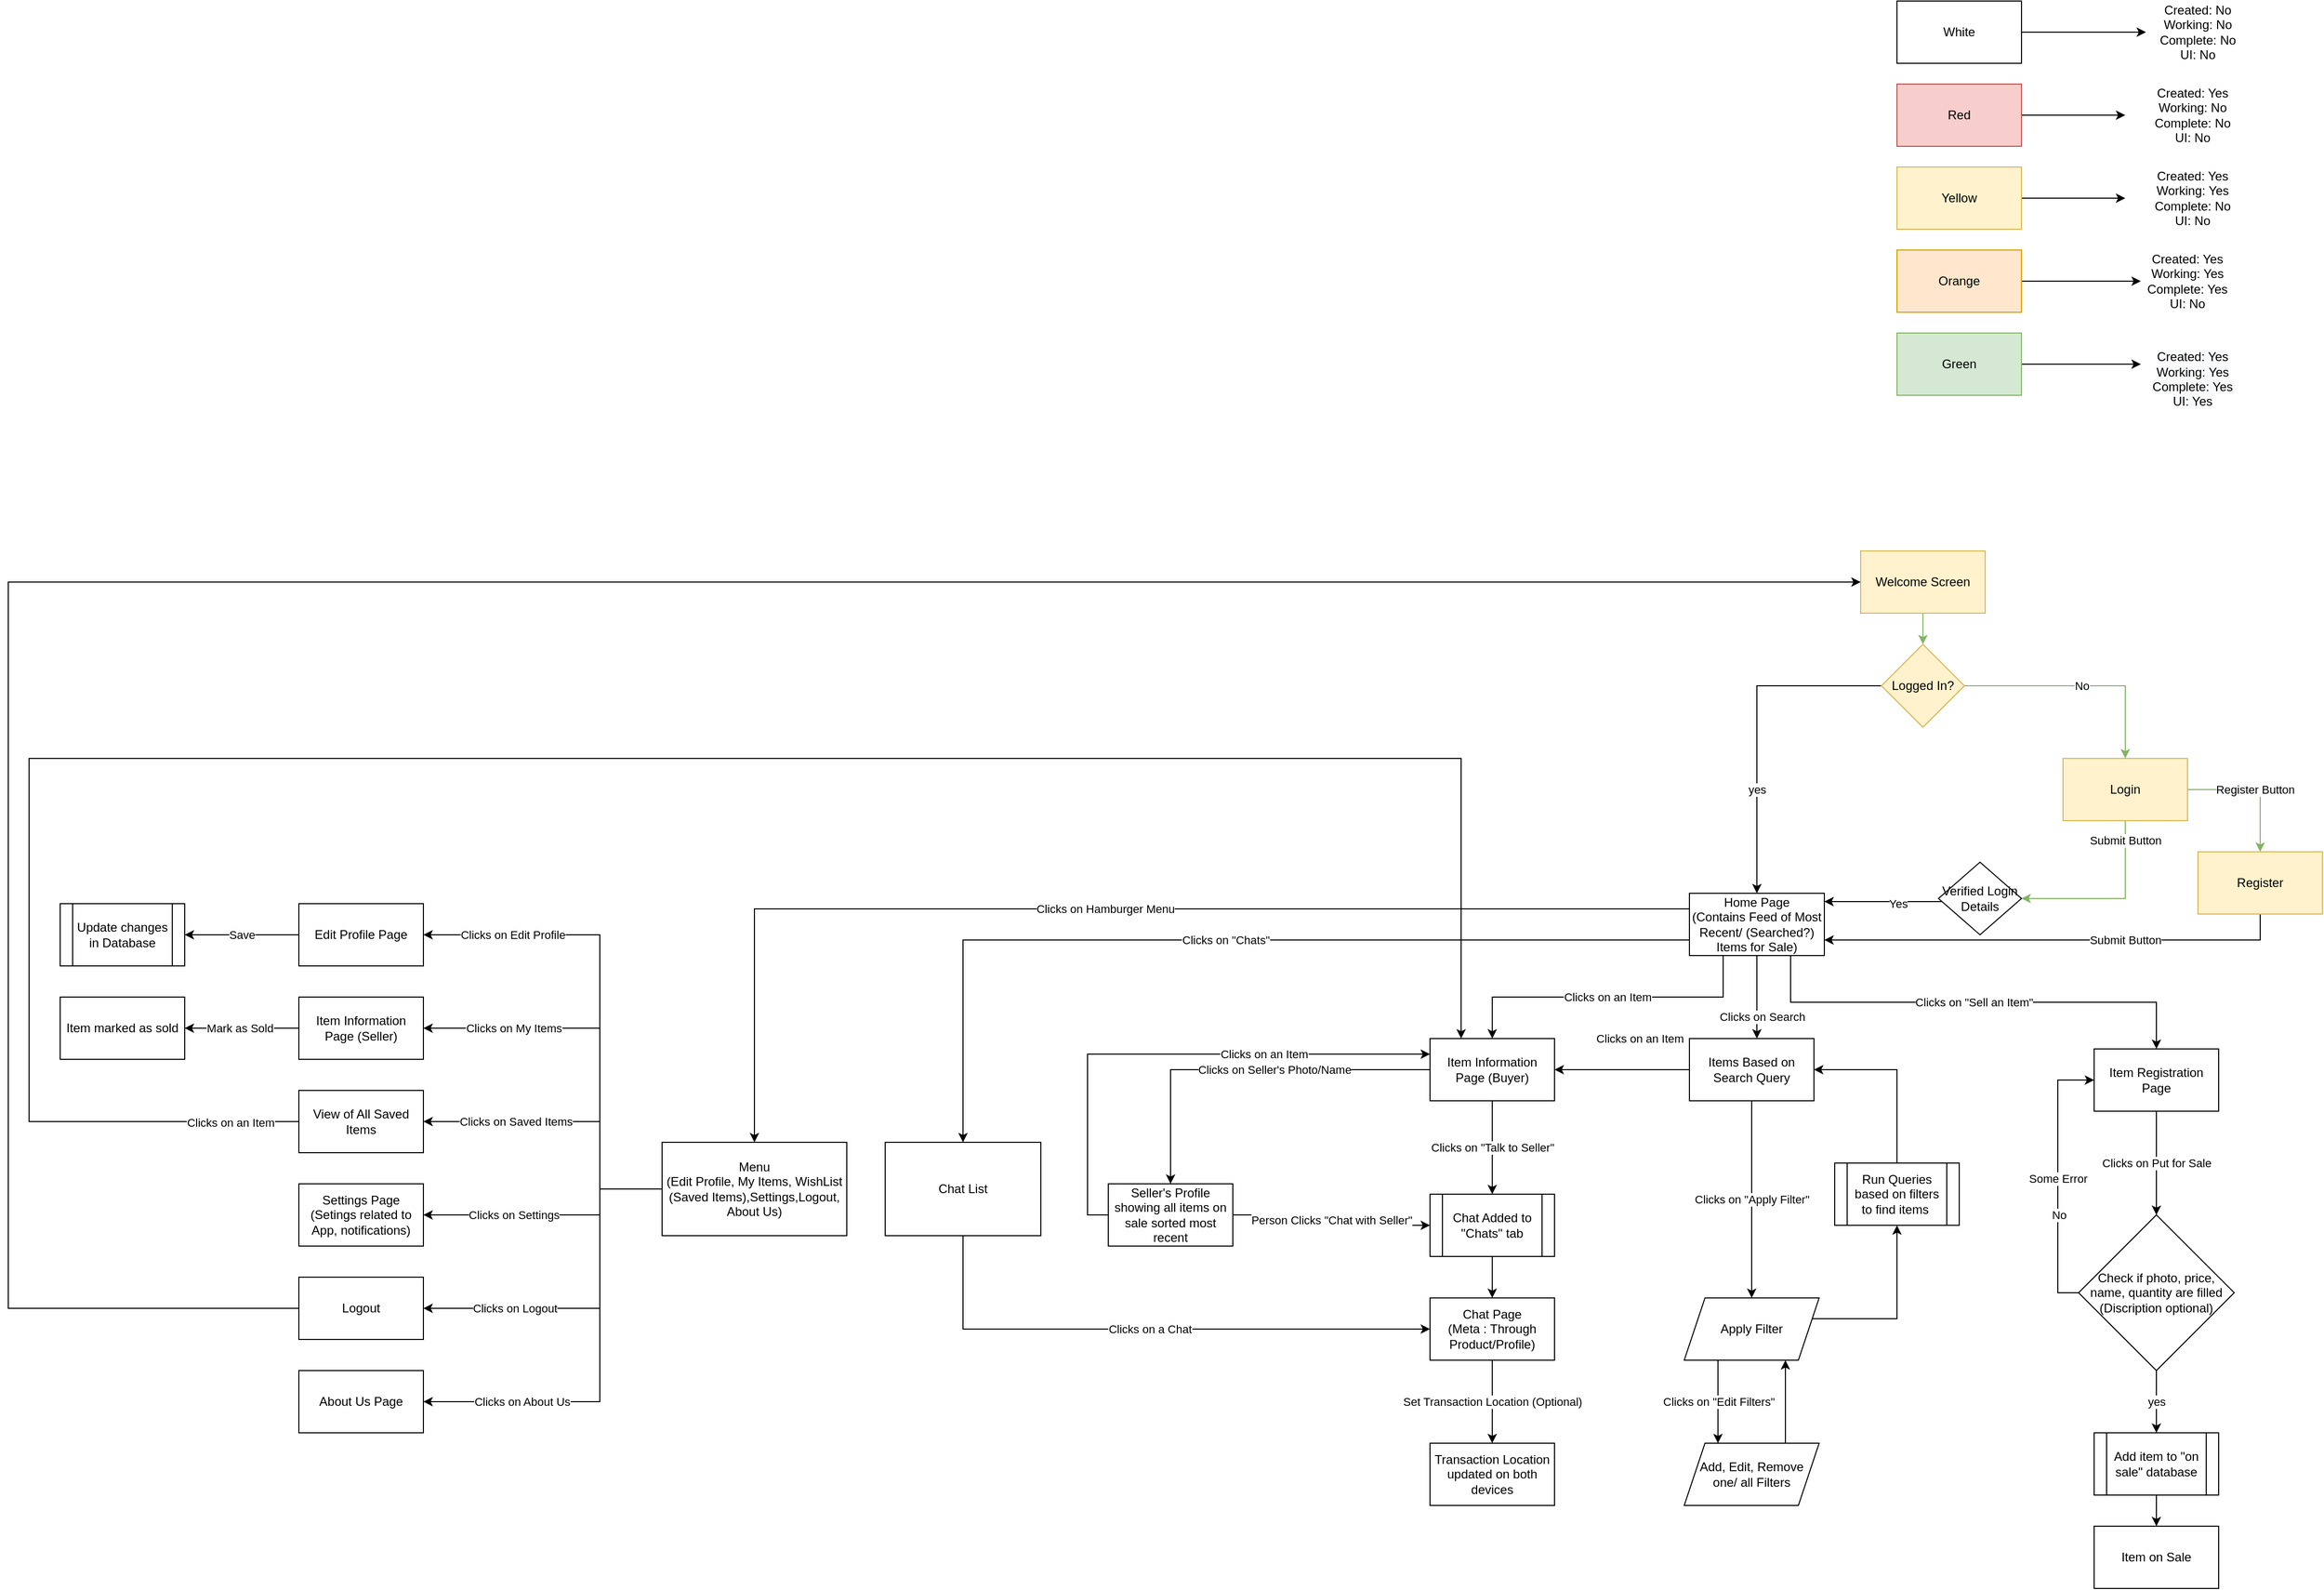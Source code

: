 <mxfile version="13.10.2" type="device"><diagram id="nl7cZI7mf52er1nXQrtJ" name="Page-1"><mxGraphModel dx="2909" dy="1767" grid="1" gridSize="10" guides="1" tooltips="1" connect="1" arrows="1" fold="1" page="1" pageScale="1" pageWidth="850" pageHeight="1100" math="0" shadow="0"><root><mxCell id="0"/><mxCell id="1" parent="0"/><mxCell id="i3TUYRT6fMul7prELH4Q-9" style="edgeStyle=orthogonalEdgeStyle;rounded=0;orthogonalLoop=1;jettySize=auto;html=1;exitX=0.5;exitY=1;exitDx=0;exitDy=0;fillColor=#d5e8d4;strokeColor=#82b366;" parent="1" source="i3TUYRT6fMul7prELH4Q-8" target="i3TUYRT6fMul7prELH4Q-10" edge="1"><mxGeometry relative="1" as="geometry"><mxPoint x="425" y="180" as="targetPoint"/></mxGeometry></mxCell><mxCell id="i3TUYRT6fMul7prELH4Q-8" value="Welcome Screen" style="rounded=0;whiteSpace=wrap;html=1;fillColor=#fff2cc;strokeColor=#d6b656;" parent="1" vertex="1"><mxGeometry x="365" y="-40" width="120" height="60" as="geometry"/></mxCell><mxCell id="i3TUYRT6fMul7prELH4Q-12" value="yes" style="edgeStyle=orthogonalEdgeStyle;rounded=0;orthogonalLoop=1;jettySize=auto;html=1;exitX=0;exitY=0.5;exitDx=0;exitDy=0;" parent="1" source="i3TUYRT6fMul7prELH4Q-10" target="i3TUYRT6fMul7prELH4Q-13" edge="1"><mxGeometry x="0.375" relative="1" as="geometry"><mxPoint x="270" y="320" as="targetPoint"/><mxPoint as="offset"/></mxGeometry></mxCell><mxCell id="i3TUYRT6fMul7prELH4Q-14" value="No" style="edgeStyle=orthogonalEdgeStyle;rounded=0;orthogonalLoop=1;jettySize=auto;html=1;exitX=1;exitY=0.5;exitDx=0;exitDy=0;fillColor=#d5e8d4;strokeColor=#82b366;" parent="1" source="i3TUYRT6fMul7prELH4Q-10" target="i3TUYRT6fMul7prELH4Q-15" edge="1"><mxGeometry relative="1" as="geometry"><mxPoint x="620" y="190" as="targetPoint"/></mxGeometry></mxCell><mxCell id="i3TUYRT6fMul7prELH4Q-10" value="Logged In?" style="rhombus;whiteSpace=wrap;html=1;fillColor=#fff2cc;strokeColor=#d6b656;" parent="1" vertex="1"><mxGeometry x="385" y="50" width="80" height="80" as="geometry"/></mxCell><mxCell id="i3TUYRT6fMul7prELH4Q-20" value="Clicks on an Item" style="edgeStyle=orthogonalEdgeStyle;rounded=0;orthogonalLoop=1;jettySize=auto;html=1;exitX=0.25;exitY=1;exitDx=0;exitDy=0;" parent="1" source="i3TUYRT6fMul7prELH4Q-13" target="i3TUYRT6fMul7prELH4Q-21" edge="1"><mxGeometry relative="1" as="geometry"><mxPoint x="90" y="460" as="targetPoint"/></mxGeometry></mxCell><mxCell id="i3TUYRT6fMul7prELH4Q-33" value="Clicks on &quot;Sell an Item&quot;" style="edgeStyle=orthogonalEdgeStyle;rounded=0;orthogonalLoop=1;jettySize=auto;html=1;exitX=0.75;exitY=1;exitDx=0;exitDy=0;" parent="1" source="i3TUYRT6fMul7prELH4Q-13" target="i3TUYRT6fMul7prELH4Q-34" edge="1"><mxGeometry relative="1" as="geometry"><mxPoint x="265" y="440" as="targetPoint"/></mxGeometry></mxCell><mxCell id="i3TUYRT6fMul7prELH4Q-46" value="Clicks on Hamburger Menu" style="edgeStyle=orthogonalEdgeStyle;rounded=0;orthogonalLoop=1;jettySize=auto;html=1;exitX=0;exitY=0.25;exitDx=0;exitDy=0;" parent="1" source="i3TUYRT6fMul7prELH4Q-13" target="i3TUYRT6fMul7prELH4Q-47" edge="1"><mxGeometry relative="1" as="geometry"><mxPoint x="-638" y="490" as="targetPoint"/></mxGeometry></mxCell><mxCell id="i3TUYRT6fMul7prELH4Q-48" value="Clicks on Search" style="edgeStyle=orthogonalEdgeStyle;rounded=0;orthogonalLoop=1;jettySize=auto;html=1;exitX=0.5;exitY=1;exitDx=0;exitDy=0;" parent="1" source="i3TUYRT6fMul7prELH4Q-13" target="mam4yUgcCt4x5qhE74ee-4" edge="1"><mxGeometry x="0.478" y="5" relative="1" as="geometry"><mxPoint x="320" y="500" as="targetPoint"/><Array as="points"><mxPoint x="265" y="400"/><mxPoint x="265" y="400"/></Array><mxPoint as="offset"/></mxGeometry></mxCell><mxCell id="i3TUYRT6fMul7prELH4Q-49" value="Clicks on &quot;Chats&quot;" style="edgeStyle=orthogonalEdgeStyle;rounded=0;orthogonalLoop=1;jettySize=auto;html=1;exitX=0;exitY=0.75;exitDx=0;exitDy=0;" parent="1" source="i3TUYRT6fMul7prELH4Q-13" target="i3TUYRT6fMul7prELH4Q-50" edge="1"><mxGeometry relative="1" as="geometry"><mxPoint x="-780" y="530" as="targetPoint"/></mxGeometry></mxCell><mxCell id="i3TUYRT6fMul7prELH4Q-13" value="Home Page&lt;br&gt;(Contains Feed of Most Recent/ (Searched?) Items for Sale)" style="rounded=0;whiteSpace=wrap;html=1;" parent="1" vertex="1"><mxGeometry x="200" y="290" width="130" height="60" as="geometry"/></mxCell><mxCell id="i3TUYRT6fMul7prELH4Q-16" value="Register Button" style="edgeStyle=orthogonalEdgeStyle;rounded=0;orthogonalLoop=1;jettySize=auto;html=1;exitX=1;exitY=0.5;exitDx=0;exitDy=0;fillColor=#d5e8d4;strokeColor=#82b366;" parent="1" source="i3TUYRT6fMul7prELH4Q-15" target="i3TUYRT6fMul7prELH4Q-17" edge="1"><mxGeometry relative="1" as="geometry"><mxPoint x="720" y="190" as="targetPoint"/></mxGeometry></mxCell><mxCell id="i3TUYRT6fMul7prELH4Q-18" value="Submit Button" style="edgeStyle=orthogonalEdgeStyle;rounded=0;orthogonalLoop=1;jettySize=auto;html=1;exitX=0.5;exitY=1;exitDx=0;exitDy=0;fillColor=#d5e8d4;strokeColor=#82b366;" parent="1" source="i3TUYRT6fMul7prELH4Q-15" target="mam4yUgcCt4x5qhE74ee-15" edge="1"><mxGeometry x="-0.784" relative="1" as="geometry"><mxPoint x="480" y="290" as="targetPoint"/><Array as="points"><mxPoint x="620" y="295"/></Array><mxPoint as="offset"/></mxGeometry></mxCell><mxCell id="i3TUYRT6fMul7prELH4Q-15" value="Login" style="rounded=0;whiteSpace=wrap;html=1;fillColor=#fff2cc;strokeColor=#d6b656;" parent="1" vertex="1"><mxGeometry x="560" y="160" width="120" height="60" as="geometry"/></mxCell><mxCell id="i3TUYRT6fMul7prELH4Q-19" value="Submit Button" style="edgeStyle=orthogonalEdgeStyle;rounded=0;orthogonalLoop=1;jettySize=auto;html=1;exitX=0.5;exitY=1;exitDx=0;exitDy=0;entryX=1;entryY=0.75;entryDx=0;entryDy=0;" parent="1" source="i3TUYRT6fMul7prELH4Q-17" target="i3TUYRT6fMul7prELH4Q-13" edge="1"><mxGeometry x="-0.303" relative="1" as="geometry"><mxPoint as="offset"/></mxGeometry></mxCell><mxCell id="i3TUYRT6fMul7prELH4Q-17" value="Register" style="rounded=0;whiteSpace=wrap;html=1;fillColor=#fff2cc;strokeColor=#d6b656;" parent="1" vertex="1"><mxGeometry x="690" y="250" width="120" height="60" as="geometry"/></mxCell><mxCell id="i3TUYRT6fMul7prELH4Q-22" value="Clicks on &quot;Talk to Seller&quot;" style="edgeStyle=orthogonalEdgeStyle;rounded=0;orthogonalLoop=1;jettySize=auto;html=1;exitX=0.5;exitY=1;exitDx=0;exitDy=0;" parent="1" source="i3TUYRT6fMul7prELH4Q-21" target="i3TUYRT6fMul7prELH4Q-25" edge="1"><mxGeometry relative="1" as="geometry"><mxPoint x="90" y="610" as="targetPoint"/></mxGeometry></mxCell><mxCell id="i3TUYRT6fMul7prELH4Q-29" value="Clicks on Seller's Photo/Name" style="edgeStyle=orthogonalEdgeStyle;rounded=0;orthogonalLoop=1;jettySize=auto;html=1;exitX=0;exitY=0.5;exitDx=0;exitDy=0;" parent="1" source="i3TUYRT6fMul7prELH4Q-21" target="i3TUYRT6fMul7prELH4Q-30" edge="1"><mxGeometry x="-0.167" relative="1" as="geometry"><mxPoint x="-90" y="590" as="targetPoint"/><mxPoint as="offset"/></mxGeometry></mxCell><mxCell id="i3TUYRT6fMul7prELH4Q-21" value="Item Information Page (Buyer)" style="rounded=0;whiteSpace=wrap;html=1;" parent="1" vertex="1"><mxGeometry x="-50" y="430" width="120" height="60" as="geometry"/></mxCell><mxCell id="i3TUYRT6fMul7prELH4Q-26" style="edgeStyle=orthogonalEdgeStyle;rounded=0;orthogonalLoop=1;jettySize=auto;html=1;exitX=0.5;exitY=1;exitDx=0;exitDy=0;" parent="1" source="i3TUYRT6fMul7prELH4Q-25" target="i3TUYRT6fMul7prELH4Q-27" edge="1"><mxGeometry relative="1" as="geometry"><mxPoint x="90" y="700" as="targetPoint"/></mxGeometry></mxCell><mxCell id="i3TUYRT6fMul7prELH4Q-25" value="Chat Added to &quot;Chats&quot; tab" style="shape=process;whiteSpace=wrap;html=1;backgroundOutline=1;" parent="1" vertex="1"><mxGeometry x="-50" y="580" width="120" height="60" as="geometry"/></mxCell><mxCell id="i3TUYRT6fMul7prELH4Q-53" value="Set Transaction Location (Optional)" style="edgeStyle=orthogonalEdgeStyle;rounded=0;orthogonalLoop=1;jettySize=auto;html=1;exitX=0.5;exitY=1;exitDx=0;exitDy=0;" parent="1" source="i3TUYRT6fMul7prELH4Q-27" target="i3TUYRT6fMul7prELH4Q-58" edge="1"><mxGeometry relative="1" as="geometry"><mxPoint x="89.857" y="850" as="targetPoint"/></mxGeometry></mxCell><mxCell id="i3TUYRT6fMul7prELH4Q-27" value="Chat Page&lt;br&gt;(Meta : Through Product/Profile)" style="rounded=0;whiteSpace=wrap;html=1;" parent="1" vertex="1"><mxGeometry x="-50" y="680" width="120" height="60" as="geometry"/></mxCell><mxCell id="i3TUYRT6fMul7prELH4Q-31" value="Person Clicks &quot;Chat with Seller&quot;" style="edgeStyle=orthogonalEdgeStyle;rounded=0;orthogonalLoop=1;jettySize=auto;html=1;exitX=1;exitY=0.5;exitDx=0;exitDy=0;entryX=0;entryY=0.5;entryDx=0;entryDy=0;" parent="1" source="i3TUYRT6fMul7prELH4Q-30" target="i3TUYRT6fMul7prELH4Q-25" edge="1"><mxGeometry relative="1" as="geometry"/></mxCell><mxCell id="i3TUYRT6fMul7prELH4Q-32" value="Clicks on an Item" style="edgeStyle=orthogonalEdgeStyle;rounded=0;orthogonalLoop=1;jettySize=auto;html=1;exitX=0;exitY=0.5;exitDx=0;exitDy=0;entryX=0;entryY=0.25;entryDx=0;entryDy=0;" parent="1" source="i3TUYRT6fMul7prELH4Q-30" target="i3TUYRT6fMul7prELH4Q-21" edge="1"><mxGeometry x="0.366" relative="1" as="geometry"><mxPoint as="offset"/></mxGeometry></mxCell><mxCell id="i3TUYRT6fMul7prELH4Q-30" value="Seller's Profile showing all items on sale sorted most recent" style="rounded=0;whiteSpace=wrap;html=1;" parent="1" vertex="1"><mxGeometry x="-360" y="570" width="120" height="60" as="geometry"/></mxCell><mxCell id="i3TUYRT6fMul7prELH4Q-35" value="Clicks on Put for Sale" style="edgeStyle=orthogonalEdgeStyle;rounded=0;orthogonalLoop=1;jettySize=auto;html=1;exitX=0.5;exitY=1;exitDx=0;exitDy=0;" parent="1" source="i3TUYRT6fMul7prELH4Q-34" target="i3TUYRT6fMul7prELH4Q-36" edge="1"><mxGeometry relative="1" as="geometry"><mxPoint x="520" y="600" as="targetPoint"/></mxGeometry></mxCell><mxCell id="i3TUYRT6fMul7prELH4Q-34" value="Item Registration Page" style="rounded=0;whiteSpace=wrap;html=1;" parent="1" vertex="1"><mxGeometry x="590" y="440" width="120" height="60" as="geometry"/></mxCell><mxCell id="i3TUYRT6fMul7prELH4Q-37" value="Some Error" style="edgeStyle=orthogonalEdgeStyle;rounded=0;orthogonalLoop=1;jettySize=auto;html=1;exitX=0;exitY=0.5;exitDx=0;exitDy=0;entryX=0;entryY=0.5;entryDx=0;entryDy=0;" parent="1" source="i3TUYRT6fMul7prELH4Q-36" target="i3TUYRT6fMul7prELH4Q-34" edge="1"><mxGeometry relative="1" as="geometry"/></mxCell><mxCell id="i3TUYRT6fMul7prELH4Q-38" value="No" style="edgeLabel;html=1;align=center;verticalAlign=middle;resizable=0;points=[];" parent="i3TUYRT6fMul7prELH4Q-37" vertex="1" connectable="0"><mxGeometry x="-0.27" y="-1" relative="1" as="geometry"><mxPoint as="offset"/></mxGeometry></mxCell><mxCell id="i3TUYRT6fMul7prELH4Q-39" value="yes" style="edgeStyle=orthogonalEdgeStyle;rounded=0;orthogonalLoop=1;jettySize=auto;html=1;entryX=0.5;entryY=0;entryDx=0;entryDy=0;" parent="1" source="i3TUYRT6fMul7prELH4Q-36" target="i3TUYRT6fMul7prELH4Q-43" edge="1"><mxGeometry relative="1" as="geometry"><mxPoint x="450" y="870" as="targetPoint"/></mxGeometry></mxCell><mxCell id="i3TUYRT6fMul7prELH4Q-36" value="Check if photo, price, name, quantity are filled (Discription optional)" style="rhombus;whiteSpace=wrap;html=1;" parent="1" vertex="1"><mxGeometry x="575" y="600" width="150" height="150" as="geometry"/></mxCell><mxCell id="i3TUYRT6fMul7prELH4Q-44" style="edgeStyle=orthogonalEdgeStyle;rounded=0;orthogonalLoop=1;jettySize=auto;html=1;exitX=0.5;exitY=1;exitDx=0;exitDy=0;" parent="1" source="i3TUYRT6fMul7prELH4Q-43" target="i3TUYRT6fMul7prELH4Q-45" edge="1"><mxGeometry relative="1" as="geometry"><mxPoint x="450" y="1080" as="targetPoint"/></mxGeometry></mxCell><mxCell id="i3TUYRT6fMul7prELH4Q-43" value="Add item to &quot;on sale&quot; database" style="shape=process;whiteSpace=wrap;html=1;backgroundOutline=1;" parent="1" vertex="1"><mxGeometry x="590" y="810" width="120" height="60" as="geometry"/></mxCell><mxCell id="i3TUYRT6fMul7prELH4Q-45" value="Item on Sale" style="rounded=0;whiteSpace=wrap;html=1;" parent="1" vertex="1"><mxGeometry x="590" y="900" width="120" height="60" as="geometry"/></mxCell><mxCell id="i3TUYRT6fMul7prELH4Q-59" value="Clicks on My Items" style="edgeStyle=orthogonalEdgeStyle;rounded=0;orthogonalLoop=1;jettySize=auto;html=1;exitX=0;exitY=0.5;exitDx=0;exitDy=0;entryX=1;entryY=0.5;entryDx=0;entryDy=0;" parent="1" source="i3TUYRT6fMul7prELH4Q-47" target="i3TUYRT6fMul7prELH4Q-60" edge="1"><mxGeometry x="0.549" relative="1" as="geometry"><mxPoint x="-781" y="770" as="targetPoint"/><Array as="points"><mxPoint x="-850" y="575"/><mxPoint x="-850" y="420"/></Array><mxPoint as="offset"/></mxGeometry></mxCell><mxCell id="mam4yUgcCt4x5qhE74ee-26" value="Clicks on Edit Profile" style="edgeStyle=orthogonalEdgeStyle;rounded=0;orthogonalLoop=1;jettySize=auto;html=1;entryX=1;entryY=0.5;entryDx=0;entryDy=0;exitX=0;exitY=0.5;exitDx=0;exitDy=0;" parent="1" source="i3TUYRT6fMul7prELH4Q-47" target="mam4yUgcCt4x5qhE74ee-25" edge="1"><mxGeometry x="0.64" relative="1" as="geometry"><Array as="points"><mxPoint x="-850" y="575"/><mxPoint x="-850" y="330"/></Array><mxPoint as="offset"/></mxGeometry></mxCell><mxCell id="mam4yUgcCt4x5qhE74ee-32" value="Clicks on Saved Items" style="edgeStyle=orthogonalEdgeStyle;rounded=0;orthogonalLoop=1;jettySize=auto;html=1;entryX=1;entryY=0.5;entryDx=0;entryDy=0;" parent="1" source="i3TUYRT6fMul7prELH4Q-47" target="mam4yUgcCt4x5qhE74ee-31" edge="1"><mxGeometry x="0.396" relative="1" as="geometry"><Array as="points"><mxPoint x="-850" y="575"/><mxPoint x="-850" y="510"/></Array><mxPoint as="offset"/></mxGeometry></mxCell><mxCell id="mam4yUgcCt4x5qhE74ee-35" value="Clicks on Settings" style="edgeStyle=orthogonalEdgeStyle;rounded=0;orthogonalLoop=1;jettySize=auto;html=1;" parent="1" source="i3TUYRT6fMul7prELH4Q-47" target="mam4yUgcCt4x5qhE74ee-36" edge="1"><mxGeometry x="0.319" relative="1" as="geometry"><mxPoint x="-1020" y="620" as="targetPoint"/><Array as="points"><mxPoint x="-850" y="575"/><mxPoint x="-850" y="600"/></Array><mxPoint as="offset"/></mxGeometry></mxCell><mxCell id="mam4yUgcCt4x5qhE74ee-37" value="Clicks on Logout" style="edgeStyle=orthogonalEdgeStyle;rounded=0;orthogonalLoop=1;jettySize=auto;html=1;" parent="1" source="i3TUYRT6fMul7prELH4Q-47" target="mam4yUgcCt4x5qhE74ee-38" edge="1"><mxGeometry x="0.492" relative="1" as="geometry"><mxPoint x="-1020" y="730" as="targetPoint"/><Array as="points"><mxPoint x="-850" y="575"/></Array><mxPoint as="offset"/></mxGeometry></mxCell><mxCell id="mam4yUgcCt4x5qhE74ee-40" value="Clicks on About Us" style="edgeStyle=orthogonalEdgeStyle;rounded=0;orthogonalLoop=1;jettySize=auto;html=1;" parent="1" source="i3TUYRT6fMul7prELH4Q-47" target="mam4yUgcCt4x5qhE74ee-41" edge="1"><mxGeometry x="0.566" relative="1" as="geometry"><mxPoint x="-1020" y="780" as="targetPoint"/><Array as="points"><mxPoint x="-850" y="575"/><mxPoint x="-850" y="780"/></Array><mxPoint as="offset"/></mxGeometry></mxCell><mxCell id="i3TUYRT6fMul7prELH4Q-47" value="Menu&lt;br&gt;(Edit Profile,&amp;nbsp;My Items, WishList (Saved Items),Settings,Logout, About Us)" style="rounded=0;whiteSpace=wrap;html=1;" parent="1" vertex="1"><mxGeometry x="-790" y="530" width="178" height="90" as="geometry"/></mxCell><mxCell id="i3TUYRT6fMul7prELH4Q-51" value="Clicks on a Chat" style="edgeStyle=orthogonalEdgeStyle;rounded=0;orthogonalLoop=1;jettySize=auto;html=1;entryX=0;entryY=0.5;entryDx=0;entryDy=0;exitX=0.5;exitY=1;exitDx=0;exitDy=0;" parent="1" source="i3TUYRT6fMul7prELH4Q-50" target="i3TUYRT6fMul7prELH4Q-27" edge="1"><mxGeometry relative="1" as="geometry"><mxPoint x="-685" y="720" as="targetPoint"/><Array as="points"><mxPoint x="-500" y="710"/></Array></mxGeometry></mxCell><mxCell id="i3TUYRT6fMul7prELH4Q-50" value="Chat List" style="rounded=0;whiteSpace=wrap;html=1;" parent="1" vertex="1"><mxGeometry x="-575" y="530" width="150" height="90" as="geometry"/></mxCell><mxCell id="i3TUYRT6fMul7prELH4Q-58" value="Transaction Location updated on both devices" style="rounded=0;whiteSpace=wrap;html=1;" parent="1" vertex="1"><mxGeometry x="-50.003" y="820" width="120" height="60" as="geometry"/></mxCell><mxCell id="i3TUYRT6fMul7prELH4Q-61" value="Mark as Sold" style="edgeStyle=orthogonalEdgeStyle;rounded=0;orthogonalLoop=1;jettySize=auto;html=1;exitX=0;exitY=0.5;exitDx=0;exitDy=0;entryX=1;entryY=0.5;entryDx=0;entryDy=0;" parent="1" source="i3TUYRT6fMul7prELH4Q-60" target="i3TUYRT6fMul7prELH4Q-62" edge="1"><mxGeometry x="0.037" relative="1" as="geometry"><mxPoint x="-781" y="970" as="targetPoint"/><mxPoint as="offset"/></mxGeometry></mxCell><mxCell id="i3TUYRT6fMul7prELH4Q-60" value="Item Information Page (Seller)" style="rounded=0;whiteSpace=wrap;html=1;" parent="1" vertex="1"><mxGeometry x="-1140" y="390" width="120" height="60" as="geometry"/></mxCell><mxCell id="i3TUYRT6fMul7prELH4Q-62" value="Item marked as sold&lt;br&gt;" style="rounded=0;whiteSpace=wrap;html=1;" parent="1" vertex="1"><mxGeometry x="-1370" y="390" width="120" height="60" as="geometry"/></mxCell><mxCell id="mam4yUgcCt4x5qhE74ee-5" style="edgeStyle=orthogonalEdgeStyle;rounded=0;orthogonalLoop=1;jettySize=auto;html=1;" parent="1" source="mam4yUgcCt4x5qhE74ee-4" edge="1"><mxGeometry relative="1" as="geometry"><mxPoint x="70" y="460" as="targetPoint"/><Array as="points"><mxPoint x="70" y="460"/></Array></mxGeometry></mxCell><mxCell id="mam4yUgcCt4x5qhE74ee-6" value="Clicks on an Item&lt;br&gt;" style="edgeLabel;html=1;align=center;verticalAlign=middle;resizable=0;points=[];" parent="mam4yUgcCt4x5qhE74ee-5" vertex="1" connectable="0"><mxGeometry x="-0.282" y="-15" relative="1" as="geometry"><mxPoint x="-2" y="-15" as="offset"/></mxGeometry></mxCell><mxCell id="mam4yUgcCt4x5qhE74ee-8" value="Clicks on &quot;Apply Filter&quot;" style="edgeStyle=orthogonalEdgeStyle;rounded=0;orthogonalLoop=1;jettySize=auto;html=1;" parent="1" source="mam4yUgcCt4x5qhE74ee-4" target="mam4yUgcCt4x5qhE74ee-7" edge="1"><mxGeometry relative="1" as="geometry"/></mxCell><mxCell id="mam4yUgcCt4x5qhE74ee-4" value="Items Based on Search Query" style="rounded=0;whiteSpace=wrap;html=1;" parent="1" vertex="1"><mxGeometry x="200" y="430" width="120" height="60" as="geometry"/></mxCell><mxCell id="mam4yUgcCt4x5qhE74ee-9" style="edgeStyle=orthogonalEdgeStyle;rounded=0;orthogonalLoop=1;jettySize=auto;html=1;" parent="1" source="mam4yUgcCt4x5qhE74ee-7" target="mam4yUgcCt4x5qhE74ee-20" edge="1"><mxGeometry relative="1" as="geometry"><mxPoint x="400" y="580" as="targetPoint"/><Array as="points"><mxPoint x="400" y="700"/></Array></mxGeometry></mxCell><mxCell id="mam4yUgcCt4x5qhE74ee-13" value="Clicks on &quot;Edit Filters&quot;" style="edgeStyle=orthogonalEdgeStyle;rounded=0;orthogonalLoop=1;jettySize=auto;html=1;exitX=0.25;exitY=1;exitDx=0;exitDy=0;entryX=0.25;entryY=0;entryDx=0;entryDy=0;" parent="1" source="mam4yUgcCt4x5qhE74ee-7" target="mam4yUgcCt4x5qhE74ee-12" edge="1"><mxGeometry relative="1" as="geometry"><Array as="points"><mxPoint x="228" y="780"/><mxPoint x="228" y="780"/></Array></mxGeometry></mxCell><mxCell id="mam4yUgcCt4x5qhE74ee-7" value="Apply Filter" style="shape=parallelogram;perimeter=parallelogramPerimeter;whiteSpace=wrap;html=1;fixedSize=1;rounded=0;" parent="1" vertex="1"><mxGeometry x="195" y="680" width="130" height="60" as="geometry"/></mxCell><mxCell id="mam4yUgcCt4x5qhE74ee-24" style="edgeStyle=orthogonalEdgeStyle;rounded=0;orthogonalLoop=1;jettySize=auto;html=1;entryX=0.75;entryY=1;entryDx=0;entryDy=0;exitX=0.75;exitY=0;exitDx=0;exitDy=0;" parent="1" source="mam4yUgcCt4x5qhE74ee-12" target="mam4yUgcCt4x5qhE74ee-7" edge="1"><mxGeometry relative="1" as="geometry"><mxPoint x="293" y="810" as="sourcePoint"/><Array as="points"><mxPoint x="293" y="810"/><mxPoint x="293" y="810"/></Array></mxGeometry></mxCell><mxCell id="mam4yUgcCt4x5qhE74ee-12" value="Add, Edit, Remove&lt;br&gt;one/ all Filters" style="shape=parallelogram;perimeter=parallelogramPerimeter;whiteSpace=wrap;html=1;fixedSize=1;rounded=0;" parent="1" vertex="1"><mxGeometry x="195" y="820" width="130" height="60" as="geometry"/></mxCell><mxCell id="mam4yUgcCt4x5qhE74ee-16" value="" style="edgeStyle=orthogonalEdgeStyle;rounded=0;orthogonalLoop=1;jettySize=auto;html=1;" parent="1" source="mam4yUgcCt4x5qhE74ee-15" edge="1"><mxGeometry relative="1" as="geometry"><mxPoint x="330" y="298" as="targetPoint"/><Array as="points"><mxPoint x="400" y="298"/><mxPoint x="400" y="298"/></Array></mxGeometry></mxCell><mxCell id="mam4yUgcCt4x5qhE74ee-19" value="Yes" style="edgeLabel;html=1;align=center;verticalAlign=middle;resizable=0;points=[];" parent="mam4yUgcCt4x5qhE74ee-16" vertex="1" connectable="0"><mxGeometry x="-0.234" y="2" relative="1" as="geometry"><mxPoint x="1" as="offset"/></mxGeometry></mxCell><mxCell id="mam4yUgcCt4x5qhE74ee-15" value="Verified Login Details" style="rhombus;whiteSpace=wrap;html=1;" parent="1" vertex="1"><mxGeometry x="440" y="260" width="80" height="70" as="geometry"/></mxCell><mxCell id="mam4yUgcCt4x5qhE74ee-23" style="edgeStyle=orthogonalEdgeStyle;rounded=0;orthogonalLoop=1;jettySize=auto;html=1;entryX=1;entryY=0.5;entryDx=0;entryDy=0;" parent="1" source="mam4yUgcCt4x5qhE74ee-20" target="mam4yUgcCt4x5qhE74ee-4" edge="1"><mxGeometry relative="1" as="geometry"><Array as="points"><mxPoint x="400" y="460"/></Array></mxGeometry></mxCell><mxCell id="mam4yUgcCt4x5qhE74ee-20" value="Run Queries based on filters to find items&amp;nbsp;" style="shape=process;whiteSpace=wrap;html=1;backgroundOutline=1;" parent="1" vertex="1"><mxGeometry x="340" y="550" width="120" height="60" as="geometry"/></mxCell><mxCell id="mam4yUgcCt4x5qhE74ee-28" value="Save" style="edgeStyle=orthogonalEdgeStyle;rounded=0;orthogonalLoop=1;jettySize=auto;html=1;" parent="1" source="mam4yUgcCt4x5qhE74ee-25" target="mam4yUgcCt4x5qhE74ee-27" edge="1"><mxGeometry relative="1" as="geometry"/></mxCell><mxCell id="mam4yUgcCt4x5qhE74ee-25" value="Edit Profile Page" style="whiteSpace=wrap;html=1;rounded=0;" parent="1" vertex="1"><mxGeometry x="-1140" y="300" width="120" height="60" as="geometry"/></mxCell><mxCell id="mam4yUgcCt4x5qhE74ee-27" value="Update changes in Database" style="shape=process;whiteSpace=wrap;html=1;backgroundOutline=1;rounded=0;" parent="1" vertex="1"><mxGeometry x="-1370" y="300" width="120" height="60" as="geometry"/></mxCell><mxCell id="mam4yUgcCt4x5qhE74ee-33" style="edgeStyle=orthogonalEdgeStyle;rounded=0;orthogonalLoop=1;jettySize=auto;html=1;entryX=0.25;entryY=0;entryDx=0;entryDy=0;" parent="1" source="mam4yUgcCt4x5qhE74ee-31" target="i3TUYRT6fMul7prELH4Q-21" edge="1"><mxGeometry relative="1" as="geometry"><mxPoint x="-20" y="160" as="targetPoint"/><Array as="points"><mxPoint x="-1400" y="510"/><mxPoint x="-1400" y="160"/><mxPoint x="-20" y="160"/></Array></mxGeometry></mxCell><mxCell id="mam4yUgcCt4x5qhE74ee-34" value="Clicks on an Item" style="edgeLabel;html=1;align=center;verticalAlign=middle;resizable=0;points=[];" parent="mam4yUgcCt4x5qhE74ee-33" vertex="1" connectable="0"><mxGeometry x="-0.941" y="1" relative="1" as="geometry"><mxPoint as="offset"/></mxGeometry></mxCell><mxCell id="mam4yUgcCt4x5qhE74ee-31" value="View of All Saved Items" style="rounded=0;whiteSpace=wrap;html=1;" parent="1" vertex="1"><mxGeometry x="-1140" y="480" width="120" height="60" as="geometry"/></mxCell><mxCell id="mam4yUgcCt4x5qhE74ee-36" value="Settings Page (Setings related to App, notifications)" style="rounded=0;whiteSpace=wrap;html=1;" parent="1" vertex="1"><mxGeometry x="-1140" y="570" width="120" height="60" as="geometry"/></mxCell><mxCell id="mam4yUgcCt4x5qhE74ee-39" style="edgeStyle=orthogonalEdgeStyle;rounded=0;orthogonalLoop=1;jettySize=auto;html=1;entryX=0;entryY=0.5;entryDx=0;entryDy=0;" parent="1" source="mam4yUgcCt4x5qhE74ee-38" target="i3TUYRT6fMul7prELH4Q-8" edge="1"><mxGeometry relative="1" as="geometry"><mxPoint x="-220" y="-40" as="targetPoint"/><Array as="points"><mxPoint x="-1420" y="690"/><mxPoint x="-1420" y="-10"/></Array></mxGeometry></mxCell><mxCell id="mam4yUgcCt4x5qhE74ee-38" value="Logout" style="rounded=0;whiteSpace=wrap;html=1;" parent="1" vertex="1"><mxGeometry x="-1140" y="660" width="120" height="60" as="geometry"/></mxCell><mxCell id="mam4yUgcCt4x5qhE74ee-41" value="About Us Page" style="rounded=0;whiteSpace=wrap;html=1;" parent="1" vertex="1"><mxGeometry x="-1140" y="750" width="120" height="60" as="geometry"/></mxCell><mxCell id="yNsp-J00cjVhTBWbxHOu-8" style="edgeStyle=orthogonalEdgeStyle;rounded=0;orthogonalLoop=1;jettySize=auto;html=1;exitX=1;exitY=0.5;exitDx=0;exitDy=0;" edge="1" parent="1" source="yNsp-J00cjVhTBWbxHOu-1" target="yNsp-J00cjVhTBWbxHOu-9"><mxGeometry relative="1" as="geometry"><mxPoint x="660" y="-540" as="targetPoint"/></mxGeometry></mxCell><mxCell id="yNsp-J00cjVhTBWbxHOu-1" value="White" style="rounded=0;whiteSpace=wrap;html=1;" vertex="1" parent="1"><mxGeometry x="400" y="-570" width="120" height="60" as="geometry"/></mxCell><mxCell id="yNsp-J00cjVhTBWbxHOu-10" style="edgeStyle=orthogonalEdgeStyle;rounded=0;orthogonalLoop=1;jettySize=auto;html=1;exitX=1;exitY=0.5;exitDx=0;exitDy=0;" edge="1" parent="1" source="yNsp-J00cjVhTBWbxHOu-2" target="yNsp-J00cjVhTBWbxHOu-11"><mxGeometry relative="1" as="geometry"><mxPoint x="640" y="-460" as="targetPoint"/></mxGeometry></mxCell><mxCell id="yNsp-J00cjVhTBWbxHOu-2" value="Red" style="rounded=0;whiteSpace=wrap;html=1;fillColor=#f8cecc;strokeColor=#b85450;" vertex="1" parent="1"><mxGeometry x="400" y="-490" width="120" height="60" as="geometry"/></mxCell><mxCell id="yNsp-J00cjVhTBWbxHOu-12" style="edgeStyle=orthogonalEdgeStyle;rounded=0;orthogonalLoop=1;jettySize=auto;html=1;exitX=1;exitY=0.5;exitDx=0;exitDy=0;" edge="1" parent="1" source="yNsp-J00cjVhTBWbxHOu-3" target="yNsp-J00cjVhTBWbxHOu-13"><mxGeometry relative="1" as="geometry"><mxPoint x="640" y="-380" as="targetPoint"/></mxGeometry></mxCell><mxCell id="yNsp-J00cjVhTBWbxHOu-3" value="Yellow" style="rounded=0;whiteSpace=wrap;html=1;fillColor=#fff2cc;strokeColor=#d6b656;" vertex="1" parent="1"><mxGeometry x="400" y="-410" width="120" height="60" as="geometry"/></mxCell><mxCell id="yNsp-J00cjVhTBWbxHOu-14" style="edgeStyle=orthogonalEdgeStyle;rounded=0;orthogonalLoop=1;jettySize=auto;html=1;exitX=1;exitY=0.5;exitDx=0;exitDy=0;" edge="1" parent="1" source="yNsp-J00cjVhTBWbxHOu-4" target="yNsp-J00cjVhTBWbxHOu-15"><mxGeometry relative="1" as="geometry"><mxPoint x="630" y="-300" as="targetPoint"/></mxGeometry></mxCell><mxCell id="yNsp-J00cjVhTBWbxHOu-4" value="Orange" style="rounded=0;whiteSpace=wrap;html=1;fillColor=#ffe6cc;strokeColor=#d79b00;" vertex="1" parent="1"><mxGeometry x="400" y="-330" width="120" height="60" as="geometry"/></mxCell><mxCell id="yNsp-J00cjVhTBWbxHOu-16" style="edgeStyle=orthogonalEdgeStyle;rounded=0;orthogonalLoop=1;jettySize=auto;html=1;exitX=1;exitY=0.5;exitDx=0;exitDy=0;" edge="1" parent="1" source="yNsp-J00cjVhTBWbxHOu-5" target="yNsp-J00cjVhTBWbxHOu-17"><mxGeometry relative="1" as="geometry"><mxPoint x="640" y="-220" as="targetPoint"/></mxGeometry></mxCell><mxCell id="yNsp-J00cjVhTBWbxHOu-5" value="Green" style="rounded=0;whiteSpace=wrap;html=1;fillColor=#d5e8d4;strokeColor=#82b366;" vertex="1" parent="1"><mxGeometry x="400" y="-250" width="120" height="60" as="geometry"/></mxCell><mxCell id="yNsp-J00cjVhTBWbxHOu-9" value="Created: No&lt;br&gt;Working: No&lt;br&gt;Complete: No&lt;br&gt;UI:&amp;nbsp;No" style="text;html=1;strokeColor=none;fillColor=none;align=center;verticalAlign=middle;whiteSpace=wrap;rounded=0;" vertex="1" parent="1"><mxGeometry x="640" y="-550" width="100" height="20" as="geometry"/></mxCell><mxCell id="yNsp-J00cjVhTBWbxHOu-11" value="Created: Yes&lt;br&gt;Working: No&lt;br&gt;Complete: No&lt;br&gt;UI:&amp;nbsp;No" style="text;html=1;strokeColor=none;fillColor=none;align=center;verticalAlign=middle;whiteSpace=wrap;rounded=0;" vertex="1" parent="1"><mxGeometry x="620" y="-470" width="130" height="20" as="geometry"/></mxCell><mxCell id="yNsp-J00cjVhTBWbxHOu-13" value="Created: Yes&lt;br&gt;Working: Yes&lt;br&gt;Complete: No&lt;br&gt;UI:&amp;nbsp;No" style="text;html=1;strokeColor=none;fillColor=none;align=center;verticalAlign=middle;whiteSpace=wrap;rounded=0;" vertex="1" parent="1"><mxGeometry x="620" y="-390" width="130" height="20" as="geometry"/></mxCell><mxCell id="yNsp-J00cjVhTBWbxHOu-15" value="Created: Yes&lt;br&gt;Working: Yes&lt;br&gt;Complete: Yes&lt;br&gt;UI:&amp;nbsp;No" style="text;html=1;strokeColor=none;fillColor=none;align=center;verticalAlign=middle;whiteSpace=wrap;rounded=0;" vertex="1" parent="1"><mxGeometry x="635" y="-310" width="90" height="20" as="geometry"/></mxCell><mxCell id="yNsp-J00cjVhTBWbxHOu-17" value="&lt;br&gt;&lt;br&gt;&lt;span style=&quot;color: rgb(0 , 0 , 0) ; font-family: &amp;#34;helvetica&amp;#34; ; font-size: 12px ; font-style: normal ; font-weight: 400 ; letter-spacing: normal ; text-align: center ; text-indent: 0px ; text-transform: none ; word-spacing: 0px ; background-color: rgb(248 , 249 , 250) ; display: inline ; float: none&quot;&gt;Created: Yes&lt;/span&gt;&lt;br style=&quot;color: rgb(0 , 0 , 0) ; font-family: &amp;#34;helvetica&amp;#34; ; font-size: 12px ; font-style: normal ; font-weight: 400 ; letter-spacing: normal ; text-align: center ; text-indent: 0px ; text-transform: none ; word-spacing: 0px ; background-color: rgb(248 , 249 , 250)&quot;&gt;&lt;span style=&quot;color: rgb(0 , 0 , 0) ; font-family: &amp;#34;helvetica&amp;#34; ; font-size: 12px ; font-style: normal ; font-weight: 400 ; letter-spacing: normal ; text-align: center ; text-indent: 0px ; text-transform: none ; word-spacing: 0px ; background-color: rgb(248 , 249 , 250) ; display: inline ; float: none&quot;&gt;Working: Yes&lt;/span&gt;&lt;br style=&quot;color: rgb(0 , 0 , 0) ; font-family: &amp;#34;helvetica&amp;#34; ; font-size: 12px ; font-style: normal ; font-weight: 400 ; letter-spacing: normal ; text-align: center ; text-indent: 0px ; text-transform: none ; word-spacing: 0px ; background-color: rgb(248 , 249 , 250)&quot;&gt;&lt;span style=&quot;color: rgb(0 , 0 , 0) ; font-family: &amp;#34;helvetica&amp;#34; ; font-size: 12px ; font-style: normal ; font-weight: 400 ; letter-spacing: normal ; text-align: center ; text-indent: 0px ; text-transform: none ; word-spacing: 0px ; background-color: rgb(248 , 249 , 250) ; display: inline ; float: none&quot;&gt;Complete: Yes&lt;/span&gt;&lt;br style=&quot;color: rgb(0 , 0 , 0) ; font-family: &amp;#34;helvetica&amp;#34; ; font-size: 12px ; font-style: normal ; font-weight: 400 ; letter-spacing: normal ; text-align: center ; text-indent: 0px ; text-transform: none ; word-spacing: 0px ; background-color: rgb(248 , 249 , 250)&quot;&gt;&lt;span style=&quot;color: rgb(0 , 0 , 0) ; font-family: &amp;#34;helvetica&amp;#34; ; font-size: 12px ; font-style: normal ; font-weight: 400 ; letter-spacing: normal ; text-align: center ; text-indent: 0px ; text-transform: none ; word-spacing: 0px ; background-color: rgb(248 , 249 , 250) ; display: inline ; float: none&quot;&gt;UI: Yes&lt;/span&gt;&lt;br&gt;" style="text;html=1;strokeColor=none;fillColor=none;align=center;verticalAlign=middle;whiteSpace=wrap;rounded=0;" vertex="1" parent="1"><mxGeometry x="635" y="-230" width="100" height="20" as="geometry"/></mxCell></root></mxGraphModel></diagram></mxfile>
